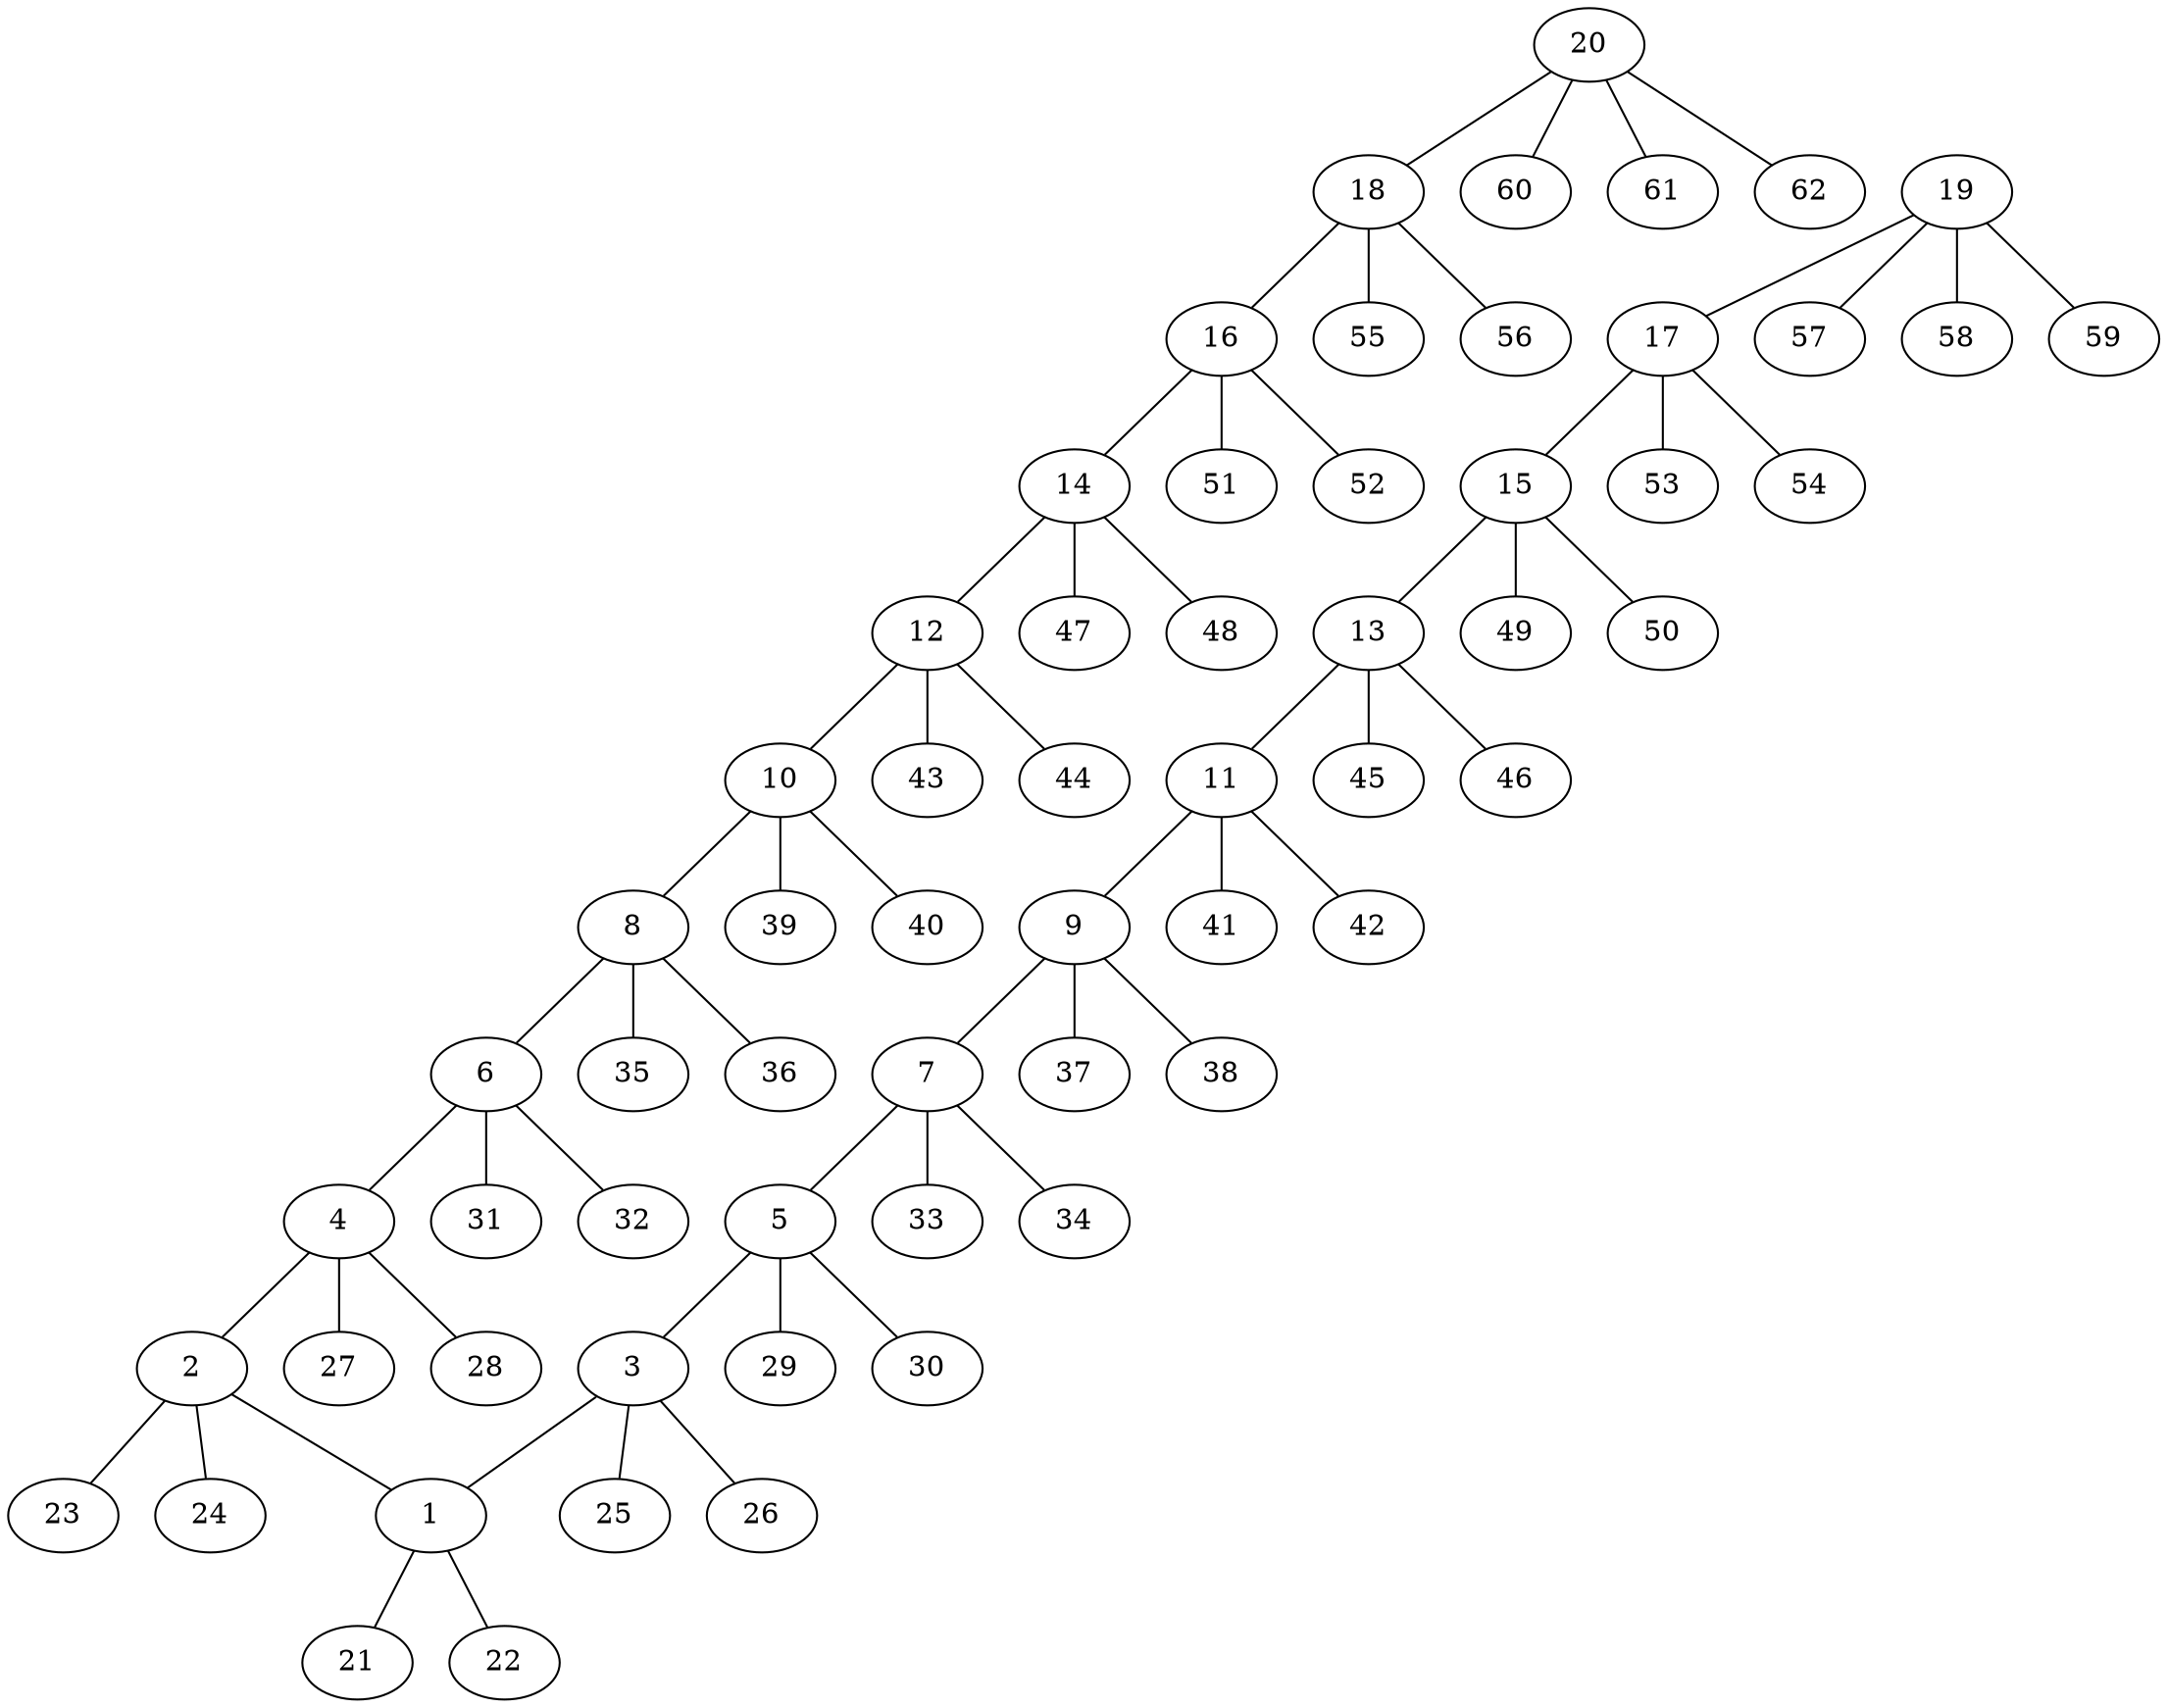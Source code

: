 graph molecule_1457 {
	1	 [chem=C];
	21	 [chem=H];
	1 -- 21	 [valence=1];
	22	 [chem=H];
	1 -- 22	 [valence=1];
	2	 [chem=C];
	2 -- 1	 [valence=1];
	23	 [chem=H];
	2 -- 23	 [valence=1];
	24	 [chem=H];
	2 -- 24	 [valence=1];
	3	 [chem=C];
	3 -- 1	 [valence=1];
	25	 [chem=H];
	3 -- 25	 [valence=1];
	26	 [chem=H];
	3 -- 26	 [valence=1];
	4	 [chem=C];
	4 -- 2	 [valence=1];
	27	 [chem=H];
	4 -- 27	 [valence=1];
	28	 [chem=H];
	4 -- 28	 [valence=1];
	5	 [chem=C];
	5 -- 3	 [valence=1];
	29	 [chem=H];
	5 -- 29	 [valence=1];
	30	 [chem=H];
	5 -- 30	 [valence=1];
	6	 [chem=C];
	6 -- 4	 [valence=1];
	31	 [chem=H];
	6 -- 31	 [valence=1];
	32	 [chem=H];
	6 -- 32	 [valence=1];
	7	 [chem=C];
	7 -- 5	 [valence=1];
	33	 [chem=H];
	7 -- 33	 [valence=1];
	34	 [chem=H];
	7 -- 34	 [valence=1];
	8	 [chem=C];
	8 -- 6	 [valence=1];
	35	 [chem=H];
	8 -- 35	 [valence=1];
	36	 [chem=H];
	8 -- 36	 [valence=1];
	9	 [chem=C];
	9 -- 7	 [valence=1];
	37	 [chem=H];
	9 -- 37	 [valence=1];
	38	 [chem=H];
	9 -- 38	 [valence=1];
	10	 [chem=C];
	10 -- 8	 [valence=1];
	39	 [chem=H];
	10 -- 39	 [valence=1];
	40	 [chem=H];
	10 -- 40	 [valence=1];
	11	 [chem=C];
	11 -- 9	 [valence=1];
	41	 [chem=H];
	11 -- 41	 [valence=1];
	42	 [chem=H];
	11 -- 42	 [valence=1];
	12	 [chem=C];
	12 -- 10	 [valence=1];
	43	 [chem=H];
	12 -- 43	 [valence=1];
	44	 [chem=H];
	12 -- 44	 [valence=1];
	13	 [chem=C];
	13 -- 11	 [valence=1];
	45	 [chem=H];
	13 -- 45	 [valence=1];
	46	 [chem=H];
	13 -- 46	 [valence=1];
	14	 [chem=C];
	14 -- 12	 [valence=1];
	47	 [chem=H];
	14 -- 47	 [valence=1];
	48	 [chem=H];
	14 -- 48	 [valence=1];
	15	 [chem=C];
	15 -- 13	 [valence=1];
	49	 [chem=H];
	15 -- 49	 [valence=1];
	50	 [chem=H];
	15 -- 50	 [valence=1];
	16	 [chem=C];
	16 -- 14	 [valence=1];
	51	 [chem=H];
	16 -- 51	 [valence=1];
	52	 [chem=H];
	16 -- 52	 [valence=1];
	17	 [chem=C];
	17 -- 15	 [valence=1];
	53	 [chem=H];
	17 -- 53	 [valence=1];
	54	 [chem=H];
	17 -- 54	 [valence=1];
	18	 [chem=C];
	18 -- 16	 [valence=1];
	55	 [chem=H];
	18 -- 55	 [valence=1];
	56	 [chem=H];
	18 -- 56	 [valence=1];
	19	 [chem=C];
	19 -- 17	 [valence=1];
	57	 [chem=H];
	19 -- 57	 [valence=1];
	58	 [chem=H];
	19 -- 58	 [valence=1];
	59	 [chem=H];
	19 -- 59	 [valence=1];
	20	 [chem=C];
	20 -- 18	 [valence=1];
	60	 [chem=H];
	20 -- 60	 [valence=1];
	61	 [chem=H];
	20 -- 61	 [valence=1];
	62	 [chem=H];
	20 -- 62	 [valence=1];
}
